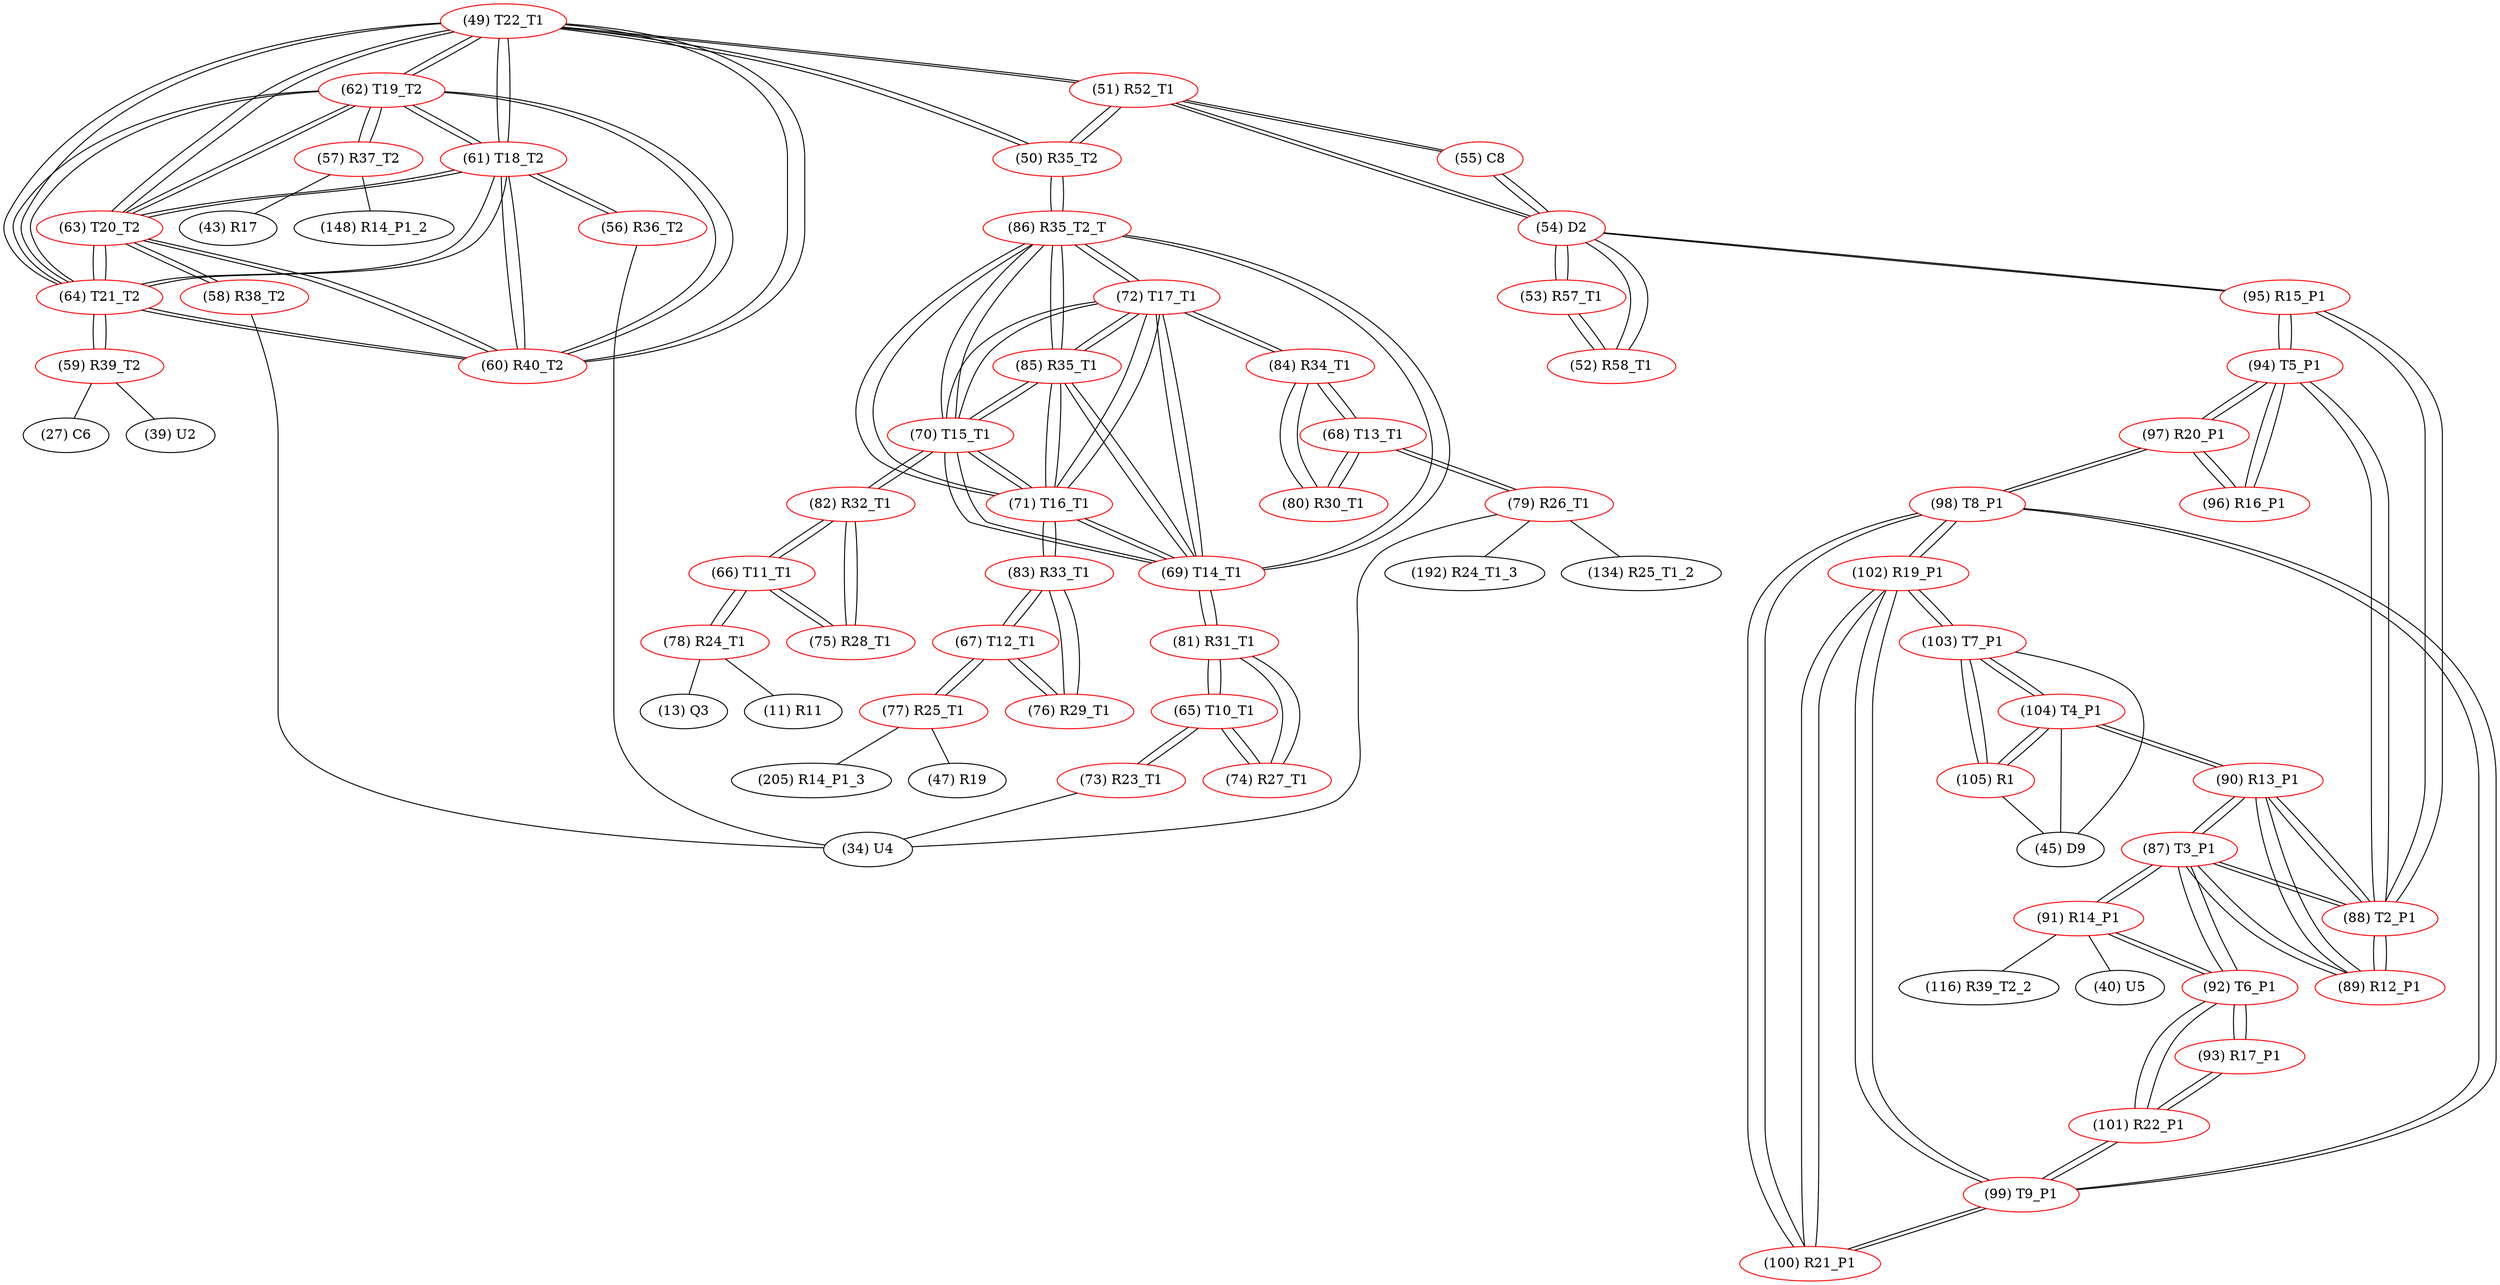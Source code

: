 graph {
	49 [label="(49) T22_T1" color=red]
	62 [label="(62) T19_T2"]
	61 [label="(61) T18_T2"]
	60 [label="(60) R40_T2"]
	64 [label="(64) T21_T2"]
	63 [label="(63) T20_T2"]
	51 [label="(51) R52_T1"]
	50 [label="(50) R35_T2"]
	50 [label="(50) R35_T2" color=red]
	51 [label="(51) R52_T1"]
	49 [label="(49) T22_T1"]
	86 [label="(86) R35_T2_T"]
	51 [label="(51) R52_T1" color=red]
	54 [label="(54) D2"]
	55 [label="(55) C8"]
	50 [label="(50) R35_T2"]
	49 [label="(49) T22_T1"]
	52 [label="(52) R58_T1" color=red]
	53 [label="(53) R57_T1"]
	54 [label="(54) D2"]
	53 [label="(53) R57_T1" color=red]
	52 [label="(52) R58_T1"]
	54 [label="(54) D2"]
	54 [label="(54) D2" color=red]
	51 [label="(51) R52_T1"]
	55 [label="(55) C8"]
	52 [label="(52) R58_T1"]
	53 [label="(53) R57_T1"]
	95 [label="(95) R15_P1"]
	55 [label="(55) C8" color=red]
	54 [label="(54) D2"]
	51 [label="(51) R52_T1"]
	56 [label="(56) R36_T2" color=red]
	34 [label="(34) U4"]
	61 [label="(61) T18_T2"]
	57 [label="(57) R37_T2" color=red]
	148 [label="(148) R14_P1_2"]
	43 [label="(43) R17"]
	62 [label="(62) T19_T2"]
	58 [label="(58) R38_T2" color=red]
	34 [label="(34) U4"]
	63 [label="(63) T20_T2"]
	59 [label="(59) R39_T2" color=red]
	39 [label="(39) U2"]
	27 [label="(27) C6"]
	64 [label="(64) T21_T2"]
	60 [label="(60) R40_T2" color=red]
	49 [label="(49) T22_T1"]
	62 [label="(62) T19_T2"]
	61 [label="(61) T18_T2"]
	64 [label="(64) T21_T2"]
	63 [label="(63) T20_T2"]
	61 [label="(61) T18_T2" color=red]
	49 [label="(49) T22_T1"]
	62 [label="(62) T19_T2"]
	60 [label="(60) R40_T2"]
	64 [label="(64) T21_T2"]
	63 [label="(63) T20_T2"]
	56 [label="(56) R36_T2"]
	62 [label="(62) T19_T2" color=red]
	49 [label="(49) T22_T1"]
	61 [label="(61) T18_T2"]
	60 [label="(60) R40_T2"]
	64 [label="(64) T21_T2"]
	63 [label="(63) T20_T2"]
	57 [label="(57) R37_T2"]
	63 [label="(63) T20_T2" color=red]
	49 [label="(49) T22_T1"]
	62 [label="(62) T19_T2"]
	61 [label="(61) T18_T2"]
	60 [label="(60) R40_T2"]
	64 [label="(64) T21_T2"]
	58 [label="(58) R38_T2"]
	64 [label="(64) T21_T2" color=red]
	49 [label="(49) T22_T1"]
	62 [label="(62) T19_T2"]
	61 [label="(61) T18_T2"]
	60 [label="(60) R40_T2"]
	63 [label="(63) T20_T2"]
	59 [label="(59) R39_T2"]
	65 [label="(65) T10_T1" color=red]
	73 [label="(73) R23_T1"]
	81 [label="(81) R31_T1"]
	74 [label="(74) R27_T1"]
	66 [label="(66) T11_T1" color=red]
	78 [label="(78) R24_T1"]
	82 [label="(82) R32_T1"]
	75 [label="(75) R28_T1"]
	67 [label="(67) T12_T1" color=red]
	83 [label="(83) R33_T1"]
	76 [label="(76) R29_T1"]
	77 [label="(77) R25_T1"]
	68 [label="(68) T13_T1" color=red]
	80 [label="(80) R30_T1"]
	84 [label="(84) R34_T1"]
	79 [label="(79) R26_T1"]
	69 [label="(69) T14_T1" color=red]
	71 [label="(71) T16_T1"]
	70 [label="(70) T15_T1"]
	85 [label="(85) R35_T1"]
	72 [label="(72) T17_T1"]
	86 [label="(86) R35_T2_T"]
	81 [label="(81) R31_T1"]
	70 [label="(70) T15_T1" color=red]
	71 [label="(71) T16_T1"]
	85 [label="(85) R35_T1"]
	69 [label="(69) T14_T1"]
	72 [label="(72) T17_T1"]
	86 [label="(86) R35_T2_T"]
	82 [label="(82) R32_T1"]
	71 [label="(71) T16_T1" color=red]
	70 [label="(70) T15_T1"]
	85 [label="(85) R35_T1"]
	69 [label="(69) T14_T1"]
	72 [label="(72) T17_T1"]
	86 [label="(86) R35_T2_T"]
	83 [label="(83) R33_T1"]
	72 [label="(72) T17_T1" color=red]
	71 [label="(71) T16_T1"]
	70 [label="(70) T15_T1"]
	85 [label="(85) R35_T1"]
	69 [label="(69) T14_T1"]
	86 [label="(86) R35_T2_T"]
	84 [label="(84) R34_T1"]
	73 [label="(73) R23_T1" color=red]
	34 [label="(34) U4"]
	65 [label="(65) T10_T1"]
	74 [label="(74) R27_T1" color=red]
	65 [label="(65) T10_T1"]
	81 [label="(81) R31_T1"]
	75 [label="(75) R28_T1" color=red]
	82 [label="(82) R32_T1"]
	66 [label="(66) T11_T1"]
	76 [label="(76) R29_T1" color=red]
	83 [label="(83) R33_T1"]
	67 [label="(67) T12_T1"]
	77 [label="(77) R25_T1" color=red]
	205 [label="(205) R14_P1_3"]
	47 [label="(47) R19"]
	67 [label="(67) T12_T1"]
	78 [label="(78) R24_T1" color=red]
	11 [label="(11) R11"]
	13 [label="(13) Q3"]
	66 [label="(66) T11_T1"]
	79 [label="(79) R26_T1" color=red]
	34 [label="(34) U4"]
	134 [label="(134) R25_T1_2"]
	192 [label="(192) R24_T1_3"]
	68 [label="(68) T13_T1"]
	80 [label="(80) R30_T1" color=red]
	84 [label="(84) R34_T1"]
	68 [label="(68) T13_T1"]
	81 [label="(81) R31_T1" color=red]
	65 [label="(65) T10_T1"]
	74 [label="(74) R27_T1"]
	69 [label="(69) T14_T1"]
	82 [label="(82) R32_T1" color=red]
	70 [label="(70) T15_T1"]
	75 [label="(75) R28_T1"]
	66 [label="(66) T11_T1"]
	83 [label="(83) R33_T1" color=red]
	71 [label="(71) T16_T1"]
	76 [label="(76) R29_T1"]
	67 [label="(67) T12_T1"]
	84 [label="(84) R34_T1" color=red]
	72 [label="(72) T17_T1"]
	80 [label="(80) R30_T1"]
	68 [label="(68) T13_T1"]
	85 [label="(85) R35_T1" color=red]
	71 [label="(71) T16_T1"]
	70 [label="(70) T15_T1"]
	69 [label="(69) T14_T1"]
	72 [label="(72) T17_T1"]
	86 [label="(86) R35_T2_T"]
	86 [label="(86) R35_T2_T" color=red]
	71 [label="(71) T16_T1"]
	70 [label="(70) T15_T1"]
	85 [label="(85) R35_T1"]
	69 [label="(69) T14_T1"]
	72 [label="(72) T17_T1"]
	50 [label="(50) R35_T2"]
	87 [label="(87) T3_P1" color=red]
	91 [label="(91) R14_P1"]
	92 [label="(92) T6_P1"]
	90 [label="(90) R13_P1"]
	89 [label="(89) R12_P1"]
	88 [label="(88) T2_P1"]
	88 [label="(88) T2_P1" color=red]
	90 [label="(90) R13_P1"]
	87 [label="(87) T3_P1"]
	89 [label="(89) R12_P1"]
	94 [label="(94) T5_P1"]
	95 [label="(95) R15_P1"]
	89 [label="(89) R12_P1" color=red]
	90 [label="(90) R13_P1"]
	87 [label="(87) T3_P1"]
	88 [label="(88) T2_P1"]
	90 [label="(90) R13_P1" color=red]
	104 [label="(104) T4_P1"]
	87 [label="(87) T3_P1"]
	89 [label="(89) R12_P1"]
	88 [label="(88) T2_P1"]
	91 [label="(91) R14_P1" color=red]
	40 [label="(40) U5"]
	116 [label="(116) R39_T2_2"]
	87 [label="(87) T3_P1"]
	92 [label="(92) T6_P1"]
	92 [label="(92) T6_P1" color=red]
	91 [label="(91) R14_P1"]
	87 [label="(87) T3_P1"]
	101 [label="(101) R22_P1"]
	93 [label="(93) R17_P1"]
	93 [label="(93) R17_P1" color=red]
	101 [label="(101) R22_P1"]
	92 [label="(92) T6_P1"]
	94 [label="(94) T5_P1" color=red]
	88 [label="(88) T2_P1"]
	95 [label="(95) R15_P1"]
	96 [label="(96) R16_P1"]
	97 [label="(97) R20_P1"]
	95 [label="(95) R15_P1" color=red]
	54 [label="(54) D2"]
	88 [label="(88) T2_P1"]
	94 [label="(94) T5_P1"]
	96 [label="(96) R16_P1" color=red]
	94 [label="(94) T5_P1"]
	97 [label="(97) R20_P1"]
	97 [label="(97) R20_P1" color=red]
	98 [label="(98) T8_P1"]
	96 [label="(96) R16_P1"]
	94 [label="(94) T5_P1"]
	98 [label="(98) T8_P1" color=red]
	99 [label="(99) T9_P1"]
	100 [label="(100) R21_P1"]
	102 [label="(102) R19_P1"]
	97 [label="(97) R20_P1"]
	99 [label="(99) T9_P1" color=red]
	101 [label="(101) R22_P1"]
	100 [label="(100) R21_P1"]
	98 [label="(98) T8_P1"]
	102 [label="(102) R19_P1"]
	100 [label="(100) R21_P1" color=red]
	99 [label="(99) T9_P1"]
	98 [label="(98) T8_P1"]
	102 [label="(102) R19_P1"]
	101 [label="(101) R22_P1" color=red]
	99 [label="(99) T9_P1"]
	92 [label="(92) T6_P1"]
	93 [label="(93) R17_P1"]
	102 [label="(102) R19_P1" color=red]
	99 [label="(99) T9_P1"]
	100 [label="(100) R21_P1"]
	98 [label="(98) T8_P1"]
	103 [label="(103) T7_P1"]
	103 [label="(103) T7_P1" color=red]
	105 [label="(105) R1"]
	104 [label="(104) T4_P1"]
	45 [label="(45) D9"]
	102 [label="(102) R19_P1"]
	104 [label="(104) T4_P1" color=red]
	90 [label="(90) R13_P1"]
	105 [label="(105) R1"]
	103 [label="(103) T7_P1"]
	45 [label="(45) D9"]
	105 [label="(105) R1" color=red]
	104 [label="(104) T4_P1"]
	103 [label="(103) T7_P1"]
	45 [label="(45) D9"]
	49 -- 62
	49 -- 61
	49 -- 60
	49 -- 64
	49 -- 63
	49 -- 51
	49 -- 50
	50 -- 51
	50 -- 49
	50 -- 86
	51 -- 54
	51 -- 55
	51 -- 50
	51 -- 49
	52 -- 53
	52 -- 54
	53 -- 52
	53 -- 54
	54 -- 51
	54 -- 55
	54 -- 52
	54 -- 53
	54 -- 95
	55 -- 54
	55 -- 51
	56 -- 34
	56 -- 61
	57 -- 148
	57 -- 43
	57 -- 62
	58 -- 34
	58 -- 63
	59 -- 39
	59 -- 27
	59 -- 64
	60 -- 49
	60 -- 62
	60 -- 61
	60 -- 64
	60 -- 63
	61 -- 49
	61 -- 62
	61 -- 60
	61 -- 64
	61 -- 63
	61 -- 56
	62 -- 49
	62 -- 61
	62 -- 60
	62 -- 64
	62 -- 63
	62 -- 57
	63 -- 49
	63 -- 62
	63 -- 61
	63 -- 60
	63 -- 64
	63 -- 58
	64 -- 49
	64 -- 62
	64 -- 61
	64 -- 60
	64 -- 63
	64 -- 59
	65 -- 73
	65 -- 81
	65 -- 74
	66 -- 78
	66 -- 82
	66 -- 75
	67 -- 83
	67 -- 76
	67 -- 77
	68 -- 80
	68 -- 84
	68 -- 79
	69 -- 71
	69 -- 70
	69 -- 85
	69 -- 72
	69 -- 86
	69 -- 81
	70 -- 71
	70 -- 85
	70 -- 69
	70 -- 72
	70 -- 86
	70 -- 82
	71 -- 70
	71 -- 85
	71 -- 69
	71 -- 72
	71 -- 86
	71 -- 83
	72 -- 71
	72 -- 70
	72 -- 85
	72 -- 69
	72 -- 86
	72 -- 84
	73 -- 34
	73 -- 65
	74 -- 65
	74 -- 81
	75 -- 82
	75 -- 66
	76 -- 83
	76 -- 67
	77 -- 205
	77 -- 47
	77 -- 67
	78 -- 11
	78 -- 13
	78 -- 66
	79 -- 34
	79 -- 134
	79 -- 192
	79 -- 68
	80 -- 84
	80 -- 68
	81 -- 65
	81 -- 74
	81 -- 69
	82 -- 70
	82 -- 75
	82 -- 66
	83 -- 71
	83 -- 76
	83 -- 67
	84 -- 72
	84 -- 80
	84 -- 68
	85 -- 71
	85 -- 70
	85 -- 69
	85 -- 72
	85 -- 86
	86 -- 71
	86 -- 70
	86 -- 85
	86 -- 69
	86 -- 72
	86 -- 50
	87 -- 91
	87 -- 92
	87 -- 90
	87 -- 89
	87 -- 88
	88 -- 90
	88 -- 87
	88 -- 89
	88 -- 94
	88 -- 95
	89 -- 90
	89 -- 87
	89 -- 88
	90 -- 104
	90 -- 87
	90 -- 89
	90 -- 88
	91 -- 40
	91 -- 116
	91 -- 87
	91 -- 92
	92 -- 91
	92 -- 87
	92 -- 101
	92 -- 93
	93 -- 101
	93 -- 92
	94 -- 88
	94 -- 95
	94 -- 96
	94 -- 97
	95 -- 54
	95 -- 88
	95 -- 94
	96 -- 94
	96 -- 97
	97 -- 98
	97 -- 96
	97 -- 94
	98 -- 99
	98 -- 100
	98 -- 102
	98 -- 97
	99 -- 101
	99 -- 100
	99 -- 98
	99 -- 102
	100 -- 99
	100 -- 98
	100 -- 102
	101 -- 99
	101 -- 92
	101 -- 93
	102 -- 99
	102 -- 100
	102 -- 98
	102 -- 103
	103 -- 105
	103 -- 104
	103 -- 45
	103 -- 102
	104 -- 90
	104 -- 105
	104 -- 103
	104 -- 45
	105 -- 104
	105 -- 103
	105 -- 45
}